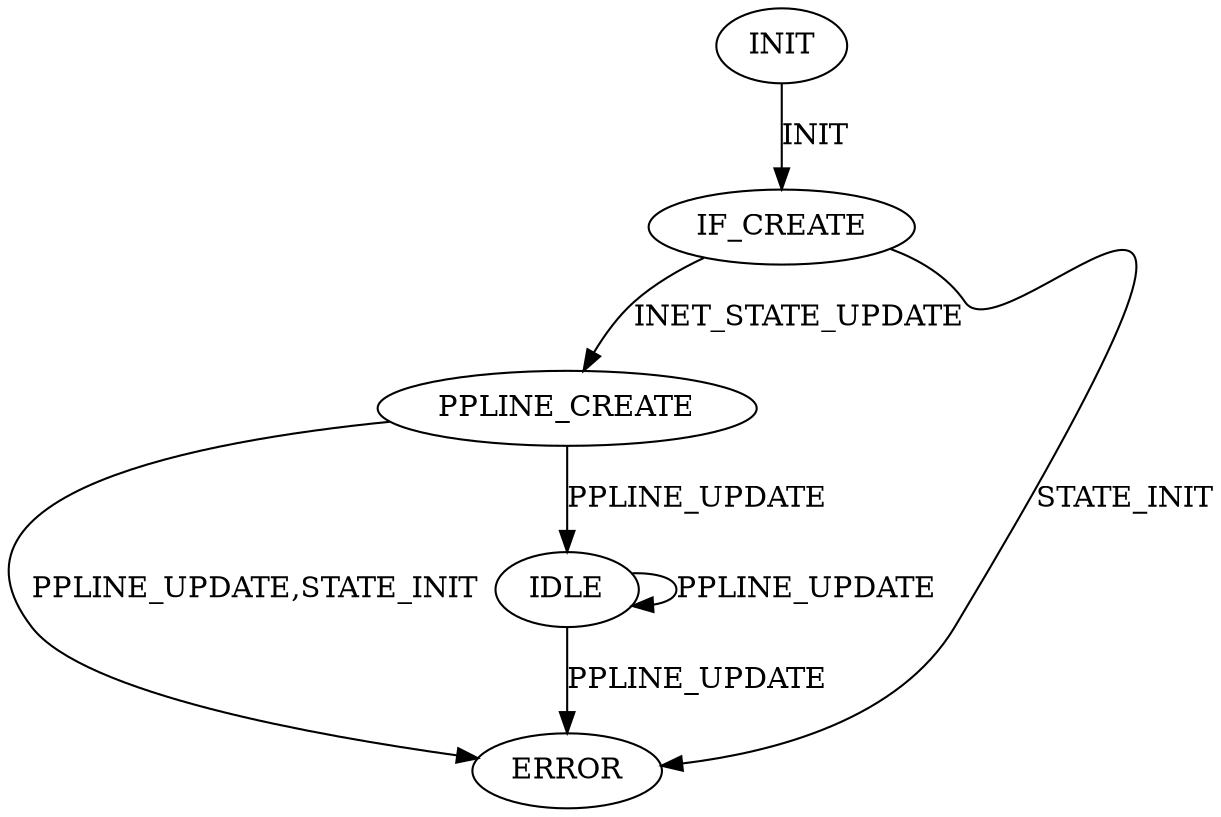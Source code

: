 digraph {
    INIT[init=true];
    INIT -> IF_CREATE [label="INIT"];
    IF_CREATE -> PPLINE_CREATE [label="INET_STATE_UPDATE"];
    IF_CREATE -> ERROR [label="STATE_INIT"];
    PPLINE_CREATE -> IDLE [label="PPLINE_UPDATE"];
    PPLINE_CREATE -> ERROR [label="PPLINE_UPDATE,STATE_INIT"];
    IDLE -> IDLE[label="PPLINE_UPDATE"];
    IDLE -> ERROR[label="PPLINE_UPDATE"];
}

